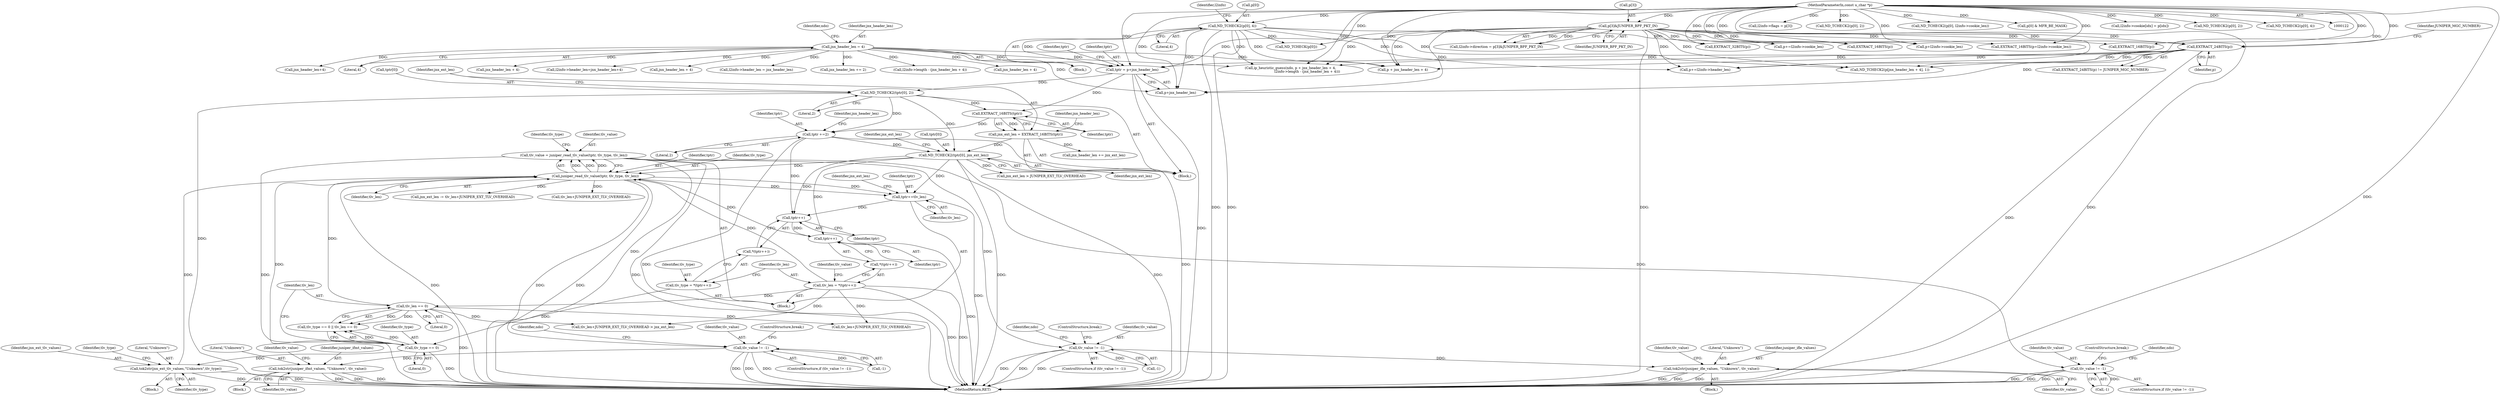 digraph "0_tcpdump_b534e304568585707c4a92422aeca25cf908ff02_4@API" {
"1000342" [label="(Call,tlv_value = juniper_read_tlv_value(tptr, tlv_type, tlv_len))"];
"1000344" [label="(Call,juniper_read_tlv_value(tptr, tlv_type, tlv_len))"];
"1000284" [label="(Call,ND_TCHECK2(tptr[0], jnx_ext_len))"];
"1000254" [label="(Call,ND_TCHECK2(tptr[0], 2))"];
"1000249" [label="(Call,tptr = p+jnx_header_len)"];
"1000188" [label="(Call,p[3]&JUNIPER_BPF_PKT_IN)"];
"1000124" [label="(MethodParameterIn,const u_char *p)"];
"1000172" [label="(Call,ND_TCHECK2(p[0], 4))"];
"1000195" [label="(Call,EXTRACT_24BITS(p))"];
"1000220" [label="(Call,jnx_header_len = 4)"];
"1000266" [label="(Call,tptr +=2)"];
"1000261" [label="(Call,EXTRACT_16BITS(tptr))"];
"1000259" [label="(Call,jnx_ext_len = EXTRACT_16BITS(tptr))"];
"1000302" [label="(Call,tptr++)"];
"1000297" [label="(Call,tptr++)"];
"1000428" [label="(Call,tptr+=tlv_len)"];
"1000309" [label="(Call,tlv_type == 0)"];
"1000294" [label="(Call,tlv_type = *(tptr++))"];
"1000335" [label="(Call,tok2str(jnx_ext_tlv_values,\"Unknown\",tlv_type))"];
"1000312" [label="(Call,tlv_len == 0)"];
"1000299" [label="(Call,tlv_len = *(tptr++))"];
"1000356" [label="(Call,tlv_value != -1)"];
"1000373" [label="(Call,tok2str(juniper_ifmt_values, \"Unknown\", tlv_value))"];
"1000382" [label="(Call,tlv_value != -1)"];
"1000399" [label="(Call,tok2str(juniper_ifle_values, \"Unknown\", tlv_value))"];
"1000410" [label="(Call,tlv_value != -1)"];
"1000222" [label="(Literal,4)"];
"1000410" [label="(Call,tlv_value != -1)"];
"1000312" [label="(Call,tlv_len == 0)"];
"1000188" [label="(Call,p[3]&JUNIPER_BPF_PKT_IN)"];
"1000364" [label="(Identifier,ndo)"];
"1000192" [label="(Identifier,JUNIPER_BPF_PKT_IN)"];
"1000483" [label="(Call,jnx_header_len + 4)"];
"1000724" [label="(Call,p+=l2info->cookie_len)"];
"1000303" [label="(Identifier,tptr)"];
"1000373" [label="(Call,tok2str(juniper_ifmt_values, \"Unknown\", tlv_value))"];
"1000266" [label="(Call,tptr +=2)"];
"1000381" [label="(ControlStructure,if (tlv_value != -1))"];
"1000262" [label="(Identifier,tptr)"];
"1000291" [label="(Identifier,jnx_ext_len)"];
"1000347" [label="(Identifier,tlv_len)"];
"1000310" [label="(Identifier,tlv_type)"];
"1000285" [label="(Call,tptr[0])"];
"1000194" [label="(Call,EXTRACT_24BITS(p) != JUNIPER_MGC_NUMBER)"];
"1000302" [label="(Call,tptr++)"];
"1000914" [label="(Call,EXTRACT_16BITS(p))"];
"1000432" [label="(Identifier,jnx_ext_len)"];
"1000300" [label="(Identifier,tlv_len)"];
"1000270" [label="(Identifier,jnx_header_len)"];
"1000309" [label="(Call,tlv_type == 0)"];
"1000172" [label="(Call,ND_TCHECK2(p[0], 4))"];
"1000290" [label="(Call,jnx_ext_len > JUNIPER_EXT_TLV_OVERHEAD)"];
"1000311" [label="(Literal,0)"];
"1000256" [label="(Identifier,tptr)"];
"1000250" [label="(Identifier,tptr)"];
"1000431" [label="(Call,jnx_ext_len -= tlv_len+JUNIPER_EXT_TLV_OVERHEAD)"];
"1000356" [label="(Call,tlv_value != -1)"];
"1000355" [label="(ControlStructure,if (tlv_value != -1))"];
"1000314" [label="(Literal,0)"];
"1000716" [label="(Call,p+l2info->cookie_len)"];
"1000293" [label="(Block,)"];
"1000374" [label="(Identifier,juniper_ifmt_values)"];
"1000500" [label="(Call,l2info->header_len = jnx_header_len)"];
"1000258" [label="(Literal,2)"];
"1000390" [label="(Identifier,ndo)"];
"1000375" [label="(Literal,\"Unknown\")"];
"1000412" [label="(Call,-1)"];
"1000127" [label="(Block,)"];
"1000263" [label="(Call,jnx_header_len += 2)"];
"1000269" [label="(Call,jnx_header_len += jnx_ext_len)"];
"1000377" [label="(Identifier,tlv_value)"];
"1000715" [label="(Call,EXTRACT_16BITS(p+l2info->cookie_len))"];
"1000255" [label="(Call,tptr[0])"];
"1000335" [label="(Call,tok2str(jnx_ext_tlv_values,\"Unknown\",tlv_type))"];
"1000479" [label="(Call,l2info->length - (jnx_header_len + 4))"];
"1000404" [label="(ControlStructure,break;)"];
"1000382" [label="(Call,tlv_value != -1)"];
"1000343" [label="(Identifier,tlv_value)"];
"1000318" [label="(Call,tlv_len+JUNIPER_EXT_TLV_OVERHEAD)"];
"1000384" [label="(Call,-1)"];
"1000249" [label="(Call,tptr = p+jnx_header_len)"];
"1000429" [label="(Identifier,tptr)"];
"1000294" [label="(Call,tlv_type = *(tptr++))"];
"1000308" [label="(Call,tlv_type == 0 || tlv_len == 0)"];
"1000267" [label="(Identifier,tptr)"];
"1000342" [label="(Call,tlv_value = juniper_read_tlv_value(tptr, tlv_type, tlv_len))"];
"1000288" [label="(Identifier,jnx_ext_len)"];
"1000317" [label="(Call,tlv_len+JUNIPER_EXT_TLV_OVERHEAD > jnx_ext_len)"];
"1000177" [label="(Call,l2info->flags = p[3])"];
"1000284" [label="(Call,ND_TCHECK2(tptr[0], jnx_ext_len))"];
"1000463" [label="(Call,ND_TCHECK2(p[jnx_header_len + 4], 1))"];
"1000399" [label="(Call,tok2str(juniper_ifle_values, \"Unknown\", tlv_value))"];
"1000401" [label="(Literal,\"Unknown\")"];
"1000430" [label="(Identifier,tlv_len)"];
"1000402" [label="(Identifier,tlv_value)"];
"1000349" [label="(Identifier,tlv_type)"];
"1000411" [label="(Identifier,tlv_value)"];
"1000472" [label="(Call,ip_heuristic_guess(ndo, p + jnx_header_len + 4,\n                               l2info->length - (jnx_header_len + 4)))"];
"1000248" [label="(Block,)"];
"1000254" [label="(Call,ND_TCHECK2(tptr[0], 2))"];
"1000398" [label="(Block,)"];
"1000301" [label="(Call,*(tptr++))"];
"1000896" [label="(Call,ND_TCHECK2(p[0], 2))"];
"1000466" [label="(Call,jnx_header_len + 4)"];
"1000400" [label="(Identifier,juniper_ifle_values)"];
"1000495" [label="(Call,jnx_header_len+4)"];
"1000346" [label="(Identifier,tlv_type)"];
"1000816" [label="(Call,EXTRACT_16BITS(p))"];
"1000124" [label="(MethodParameterIn,const u_char *p)"];
"1000261" [label="(Call,EXTRACT_16BITS(tptr))"];
"1000340" [label="(Identifier,tlv_type)"];
"1000295" [label="(Identifier,tlv_type)"];
"1000655" [label="(Call,ND_TCHECK2(p[0], l2info->cookie_len))"];
"1000599" [label="(Call,p[0] & MFR_BE_MASK)"];
"1000251" [label="(Call,p+jnx_header_len)"];
"1000298" [label="(Identifier,tptr)"];
"1000226" [label="(Identifier,ndo)"];
"1000299" [label="(Call,tlv_len = *(tptr++))"];
"1000176" [label="(Literal,4)"];
"1000264" [label="(Identifier,jnx_header_len)"];
"1000989" [label="(Call,EXTRACT_32BITS(p))"];
"1000305" [label="(Identifier,tlv_value)"];
"1000268" [label="(Literal,2)"];
"1000296" [label="(Call,*(tptr++))"];
"1000474" [label="(Call,p + jnx_header_len + 4)"];
"1000357" [label="(Identifier,tlv_value)"];
"1000220" [label="(Call,jnx_header_len = 4)"];
"1000433" [label="(Call,tlv_len+JUNIPER_EXT_TLV_OVERHEAD)"];
"1000197" [label="(Identifier,JUNIPER_MGC_NUMBER)"];
"1000313" [label="(Identifier,tlv_len)"];
"1000383" [label="(Identifier,tlv_value)"];
"1000505" [label="(Call,p+=l2info->header_len)"];
"1000491" [label="(Call,l2info->header_len=jnx_header_len+4)"];
"1000358" [label="(Call,-1)"];
"1000337" [label="(Literal,\"Unknown\")"];
"1000334" [label="(Block,)"];
"1000682" [label="(Call,l2info->cookie[idx] = p[idx])"];
"1000378" [label="(ControlStructure,break;)"];
"1000427" [label="(ControlStructure,break;)"];
"1000345" [label="(Identifier,tptr)"];
"1000184" [label="(Call,l2info->direction = p[3]&JUNIPER_BPF_PKT_IN)"];
"1000524" [label="(Call,ND_TCHECK(p[0]))"];
"1000221" [label="(Identifier,jnx_header_len)"];
"1000344" [label="(Call,juniper_read_tlv_value(tptr, tlv_type, tlv_len))"];
"1000403" [label="(Identifier,tlv_value)"];
"1000798" [label="(Call,ND_TCHECK2(p[0], 2))"];
"1000336" [label="(Identifier,jnx_ext_tlv_values)"];
"1000196" [label="(Identifier,p)"];
"1000418" [label="(Identifier,ndo)"];
"1000189" [label="(Call,p[3])"];
"1000409" [label="(ControlStructure,if (tlv_value != -1))"];
"1000195" [label="(Call,EXTRACT_24BITS(p))"];
"1000259" [label="(Call,jnx_ext_len = EXTRACT_16BITS(tptr))"];
"1000173" [label="(Call,p[0])"];
"1000428" [label="(Call,tptr+=tlv_len)"];
"1000973" [label="(Call,ND_TCHECK2(p[0], 4))"];
"1000476" [label="(Call,jnx_header_len + 4)"];
"1001069" [label="(MethodReturn,RET)"];
"1000297" [label="(Call,tptr++)"];
"1000179" [label="(Identifier,l2info)"];
"1000338" [label="(Identifier,tlv_type)"];
"1000372" [label="(Block,)"];
"1000260" [label="(Identifier,jnx_ext_len)"];
"1000376" [label="(Identifier,tlv_value)"];
"1000342" -> "1000293"  [label="AST: "];
"1000342" -> "1000344"  [label="CFG: "];
"1000343" -> "1000342"  [label="AST: "];
"1000344" -> "1000342"  [label="AST: "];
"1000349" -> "1000342"  [label="CFG: "];
"1000342" -> "1001069"  [label="DDG: "];
"1000342" -> "1001069"  [label="DDG: "];
"1000344" -> "1000342"  [label="DDG: "];
"1000344" -> "1000342"  [label="DDG: "];
"1000344" -> "1000342"  [label="DDG: "];
"1000342" -> "1000356"  [label="DDG: "];
"1000342" -> "1000382"  [label="DDG: "];
"1000342" -> "1000410"  [label="DDG: "];
"1000344" -> "1000347"  [label="CFG: "];
"1000345" -> "1000344"  [label="AST: "];
"1000346" -> "1000344"  [label="AST: "];
"1000347" -> "1000344"  [label="AST: "];
"1000344" -> "1001069"  [label="DDG: "];
"1000344" -> "1001069"  [label="DDG: "];
"1000344" -> "1001069"  [label="DDG: "];
"1000284" -> "1000344"  [label="DDG: "];
"1000302" -> "1000344"  [label="DDG: "];
"1000309" -> "1000344"  [label="DDG: "];
"1000335" -> "1000344"  [label="DDG: "];
"1000312" -> "1000344"  [label="DDG: "];
"1000299" -> "1000344"  [label="DDG: "];
"1000344" -> "1000428"  [label="DDG: "];
"1000344" -> "1000428"  [label="DDG: "];
"1000344" -> "1000431"  [label="DDG: "];
"1000344" -> "1000433"  [label="DDG: "];
"1000284" -> "1000248"  [label="AST: "];
"1000284" -> "1000288"  [label="CFG: "];
"1000285" -> "1000284"  [label="AST: "];
"1000288" -> "1000284"  [label="AST: "];
"1000291" -> "1000284"  [label="CFG: "];
"1000284" -> "1001069"  [label="DDG: "];
"1000284" -> "1001069"  [label="DDG: "];
"1000254" -> "1000284"  [label="DDG: "];
"1000266" -> "1000284"  [label="DDG: "];
"1000259" -> "1000284"  [label="DDG: "];
"1000284" -> "1000290"  [label="DDG: "];
"1000284" -> "1000297"  [label="DDG: "];
"1000284" -> "1000302"  [label="DDG: "];
"1000284" -> "1000428"  [label="DDG: "];
"1000254" -> "1000248"  [label="AST: "];
"1000254" -> "1000258"  [label="CFG: "];
"1000255" -> "1000254"  [label="AST: "];
"1000258" -> "1000254"  [label="AST: "];
"1000260" -> "1000254"  [label="CFG: "];
"1000254" -> "1001069"  [label="DDG: "];
"1000249" -> "1000254"  [label="DDG: "];
"1000254" -> "1000261"  [label="DDG: "];
"1000254" -> "1000266"  [label="DDG: "];
"1000249" -> "1000248"  [label="AST: "];
"1000249" -> "1000251"  [label="CFG: "];
"1000250" -> "1000249"  [label="AST: "];
"1000251" -> "1000249"  [label="AST: "];
"1000256" -> "1000249"  [label="CFG: "];
"1000249" -> "1001069"  [label="DDG: "];
"1000188" -> "1000249"  [label="DDG: "];
"1000172" -> "1000249"  [label="DDG: "];
"1000195" -> "1000249"  [label="DDG: "];
"1000124" -> "1000249"  [label="DDG: "];
"1000220" -> "1000249"  [label="DDG: "];
"1000249" -> "1000261"  [label="DDG: "];
"1000188" -> "1000184"  [label="AST: "];
"1000188" -> "1000192"  [label="CFG: "];
"1000189" -> "1000188"  [label="AST: "];
"1000192" -> "1000188"  [label="AST: "];
"1000184" -> "1000188"  [label="CFG: "];
"1000188" -> "1001069"  [label="DDG: "];
"1000188" -> "1001069"  [label="DDG: "];
"1000188" -> "1000184"  [label="DDG: "];
"1000188" -> "1000184"  [label="DDG: "];
"1000124" -> "1000188"  [label="DDG: "];
"1000188" -> "1000195"  [label="DDG: "];
"1000188" -> "1000251"  [label="DDG: "];
"1000188" -> "1000463"  [label="DDG: "];
"1000188" -> "1000472"  [label="DDG: "];
"1000188" -> "1000474"  [label="DDG: "];
"1000188" -> "1000505"  [label="DDG: "];
"1000188" -> "1000715"  [label="DDG: "];
"1000188" -> "1000716"  [label="DDG: "];
"1000188" -> "1000724"  [label="DDG: "];
"1000188" -> "1000816"  [label="DDG: "];
"1000188" -> "1000914"  [label="DDG: "];
"1000188" -> "1000989"  [label="DDG: "];
"1000124" -> "1000122"  [label="AST: "];
"1000124" -> "1001069"  [label="DDG: "];
"1000124" -> "1000172"  [label="DDG: "];
"1000124" -> "1000177"  [label="DDG: "];
"1000124" -> "1000195"  [label="DDG: "];
"1000124" -> "1000251"  [label="DDG: "];
"1000124" -> "1000463"  [label="DDG: "];
"1000124" -> "1000472"  [label="DDG: "];
"1000124" -> "1000474"  [label="DDG: "];
"1000124" -> "1000505"  [label="DDG: "];
"1000124" -> "1000524"  [label="DDG: "];
"1000124" -> "1000599"  [label="DDG: "];
"1000124" -> "1000655"  [label="DDG: "];
"1000124" -> "1000682"  [label="DDG: "];
"1000124" -> "1000715"  [label="DDG: "];
"1000124" -> "1000716"  [label="DDG: "];
"1000124" -> "1000724"  [label="DDG: "];
"1000124" -> "1000798"  [label="DDG: "];
"1000124" -> "1000816"  [label="DDG: "];
"1000124" -> "1000896"  [label="DDG: "];
"1000124" -> "1000914"  [label="DDG: "];
"1000124" -> "1000973"  [label="DDG: "];
"1000124" -> "1000989"  [label="DDG: "];
"1000172" -> "1000127"  [label="AST: "];
"1000172" -> "1000176"  [label="CFG: "];
"1000173" -> "1000172"  [label="AST: "];
"1000176" -> "1000172"  [label="AST: "];
"1000179" -> "1000172"  [label="CFG: "];
"1000172" -> "1001069"  [label="DDG: "];
"1000172" -> "1001069"  [label="DDG: "];
"1000172" -> "1000195"  [label="DDG: "];
"1000172" -> "1000251"  [label="DDG: "];
"1000172" -> "1000463"  [label="DDG: "];
"1000172" -> "1000472"  [label="DDG: "];
"1000172" -> "1000474"  [label="DDG: "];
"1000172" -> "1000505"  [label="DDG: "];
"1000172" -> "1000524"  [label="DDG: "];
"1000195" -> "1000194"  [label="AST: "];
"1000195" -> "1000196"  [label="CFG: "];
"1000196" -> "1000195"  [label="AST: "];
"1000197" -> "1000195"  [label="CFG: "];
"1000195" -> "1001069"  [label="DDG: "];
"1000195" -> "1000194"  [label="DDG: "];
"1000195" -> "1000251"  [label="DDG: "];
"1000195" -> "1000463"  [label="DDG: "];
"1000195" -> "1000472"  [label="DDG: "];
"1000195" -> "1000474"  [label="DDG: "];
"1000195" -> "1000505"  [label="DDG: "];
"1000220" -> "1000127"  [label="AST: "];
"1000220" -> "1000222"  [label="CFG: "];
"1000221" -> "1000220"  [label="AST: "];
"1000222" -> "1000220"  [label="AST: "];
"1000226" -> "1000220"  [label="CFG: "];
"1000220" -> "1000251"  [label="DDG: "];
"1000220" -> "1000263"  [label="DDG: "];
"1000220" -> "1000466"  [label="DDG: "];
"1000220" -> "1000472"  [label="DDG: "];
"1000220" -> "1000474"  [label="DDG: "];
"1000220" -> "1000476"  [label="DDG: "];
"1000220" -> "1000479"  [label="DDG: "];
"1000220" -> "1000483"  [label="DDG: "];
"1000220" -> "1000491"  [label="DDG: "];
"1000220" -> "1000495"  [label="DDG: "];
"1000220" -> "1000500"  [label="DDG: "];
"1000266" -> "1000248"  [label="AST: "];
"1000266" -> "1000268"  [label="CFG: "];
"1000267" -> "1000266"  [label="AST: "];
"1000268" -> "1000266"  [label="AST: "];
"1000270" -> "1000266"  [label="CFG: "];
"1000266" -> "1001069"  [label="DDG: "];
"1000261" -> "1000266"  [label="DDG: "];
"1000266" -> "1000297"  [label="DDG: "];
"1000261" -> "1000259"  [label="AST: "];
"1000261" -> "1000262"  [label="CFG: "];
"1000262" -> "1000261"  [label="AST: "];
"1000259" -> "1000261"  [label="CFG: "];
"1000261" -> "1000259"  [label="DDG: "];
"1000259" -> "1000248"  [label="AST: "];
"1000260" -> "1000259"  [label="AST: "];
"1000264" -> "1000259"  [label="CFG: "];
"1000259" -> "1001069"  [label="DDG: "];
"1000259" -> "1000269"  [label="DDG: "];
"1000302" -> "1000301"  [label="AST: "];
"1000302" -> "1000303"  [label="CFG: "];
"1000303" -> "1000302"  [label="AST: "];
"1000301" -> "1000302"  [label="CFG: "];
"1000302" -> "1001069"  [label="DDG: "];
"1000297" -> "1000302"  [label="DDG: "];
"1000297" -> "1000296"  [label="AST: "];
"1000297" -> "1000298"  [label="CFG: "];
"1000298" -> "1000297"  [label="AST: "];
"1000296" -> "1000297"  [label="CFG: "];
"1000428" -> "1000297"  [label="DDG: "];
"1000428" -> "1000293"  [label="AST: "];
"1000428" -> "1000430"  [label="CFG: "];
"1000429" -> "1000428"  [label="AST: "];
"1000430" -> "1000428"  [label="AST: "];
"1000432" -> "1000428"  [label="CFG: "];
"1000428" -> "1001069"  [label="DDG: "];
"1000309" -> "1000308"  [label="AST: "];
"1000309" -> "1000311"  [label="CFG: "];
"1000310" -> "1000309"  [label="AST: "];
"1000311" -> "1000309"  [label="AST: "];
"1000313" -> "1000309"  [label="CFG: "];
"1000308" -> "1000309"  [label="CFG: "];
"1000309" -> "1001069"  [label="DDG: "];
"1000309" -> "1000308"  [label="DDG: "];
"1000309" -> "1000308"  [label="DDG: "];
"1000294" -> "1000309"  [label="DDG: "];
"1000309" -> "1000335"  [label="DDG: "];
"1000294" -> "1000293"  [label="AST: "];
"1000294" -> "1000296"  [label="CFG: "];
"1000295" -> "1000294"  [label="AST: "];
"1000296" -> "1000294"  [label="AST: "];
"1000300" -> "1000294"  [label="CFG: "];
"1000335" -> "1000334"  [label="AST: "];
"1000335" -> "1000338"  [label="CFG: "];
"1000336" -> "1000335"  [label="AST: "];
"1000337" -> "1000335"  [label="AST: "];
"1000338" -> "1000335"  [label="AST: "];
"1000340" -> "1000335"  [label="CFG: "];
"1000335" -> "1001069"  [label="DDG: "];
"1000335" -> "1001069"  [label="DDG: "];
"1000312" -> "1000308"  [label="AST: "];
"1000312" -> "1000314"  [label="CFG: "];
"1000313" -> "1000312"  [label="AST: "];
"1000314" -> "1000312"  [label="AST: "];
"1000308" -> "1000312"  [label="CFG: "];
"1000312" -> "1001069"  [label="DDG: "];
"1000312" -> "1000308"  [label="DDG: "];
"1000312" -> "1000308"  [label="DDG: "];
"1000299" -> "1000312"  [label="DDG: "];
"1000312" -> "1000317"  [label="DDG: "];
"1000312" -> "1000318"  [label="DDG: "];
"1000299" -> "1000293"  [label="AST: "];
"1000299" -> "1000301"  [label="CFG: "];
"1000300" -> "1000299"  [label="AST: "];
"1000301" -> "1000299"  [label="AST: "];
"1000305" -> "1000299"  [label="CFG: "];
"1000299" -> "1001069"  [label="DDG: "];
"1000299" -> "1001069"  [label="DDG: "];
"1000299" -> "1000317"  [label="DDG: "];
"1000299" -> "1000318"  [label="DDG: "];
"1000356" -> "1000355"  [label="AST: "];
"1000356" -> "1000358"  [label="CFG: "];
"1000357" -> "1000356"  [label="AST: "];
"1000358" -> "1000356"  [label="AST: "];
"1000364" -> "1000356"  [label="CFG: "];
"1000378" -> "1000356"  [label="CFG: "];
"1000356" -> "1001069"  [label="DDG: "];
"1000356" -> "1001069"  [label="DDG: "];
"1000356" -> "1001069"  [label="DDG: "];
"1000358" -> "1000356"  [label="DDG: "];
"1000356" -> "1000373"  [label="DDG: "];
"1000373" -> "1000372"  [label="AST: "];
"1000373" -> "1000376"  [label="CFG: "];
"1000374" -> "1000373"  [label="AST: "];
"1000375" -> "1000373"  [label="AST: "];
"1000376" -> "1000373"  [label="AST: "];
"1000377" -> "1000373"  [label="CFG: "];
"1000373" -> "1001069"  [label="DDG: "];
"1000373" -> "1001069"  [label="DDG: "];
"1000373" -> "1001069"  [label="DDG: "];
"1000382" -> "1000381"  [label="AST: "];
"1000382" -> "1000384"  [label="CFG: "];
"1000383" -> "1000382"  [label="AST: "];
"1000384" -> "1000382"  [label="AST: "];
"1000390" -> "1000382"  [label="CFG: "];
"1000404" -> "1000382"  [label="CFG: "];
"1000382" -> "1001069"  [label="DDG: "];
"1000382" -> "1001069"  [label="DDG: "];
"1000382" -> "1001069"  [label="DDG: "];
"1000384" -> "1000382"  [label="DDG: "];
"1000382" -> "1000399"  [label="DDG: "];
"1000399" -> "1000398"  [label="AST: "];
"1000399" -> "1000402"  [label="CFG: "];
"1000400" -> "1000399"  [label="AST: "];
"1000401" -> "1000399"  [label="AST: "];
"1000402" -> "1000399"  [label="AST: "];
"1000403" -> "1000399"  [label="CFG: "];
"1000399" -> "1001069"  [label="DDG: "];
"1000399" -> "1001069"  [label="DDG: "];
"1000399" -> "1001069"  [label="DDG: "];
"1000410" -> "1000409"  [label="AST: "];
"1000410" -> "1000412"  [label="CFG: "];
"1000411" -> "1000410"  [label="AST: "];
"1000412" -> "1000410"  [label="AST: "];
"1000418" -> "1000410"  [label="CFG: "];
"1000427" -> "1000410"  [label="CFG: "];
"1000410" -> "1001069"  [label="DDG: "];
"1000410" -> "1001069"  [label="DDG: "];
"1000410" -> "1001069"  [label="DDG: "];
"1000412" -> "1000410"  [label="DDG: "];
}
